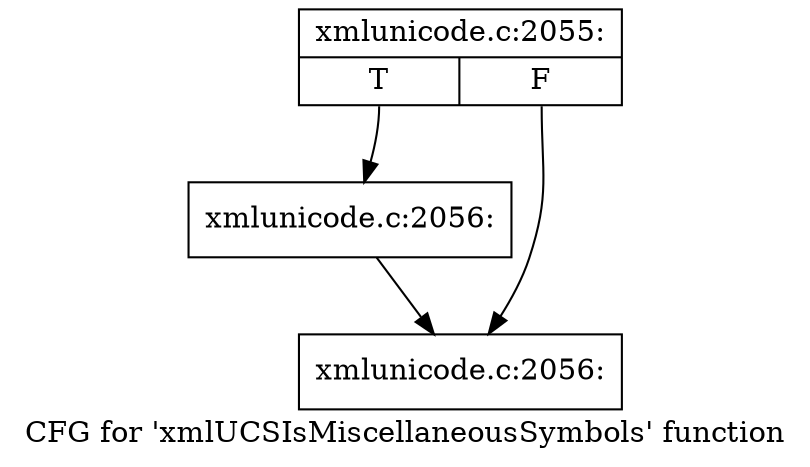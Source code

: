 digraph "CFG for 'xmlUCSIsMiscellaneousSymbols' function" {
	label="CFG for 'xmlUCSIsMiscellaneousSymbols' function";

	Node0x4e6b6c0 [shape=record,label="{xmlunicode.c:2055:|{<s0>T|<s1>F}}"];
	Node0x4e6b6c0:s0 -> Node0x4e6b900;
	Node0x4e6b6c0:s1 -> Node0x4e6b9d0;
	Node0x4e6b900 [shape=record,label="{xmlunicode.c:2056:}"];
	Node0x4e6b900 -> Node0x4e6b9d0;
	Node0x4e6b9d0 [shape=record,label="{xmlunicode.c:2056:}"];
}
